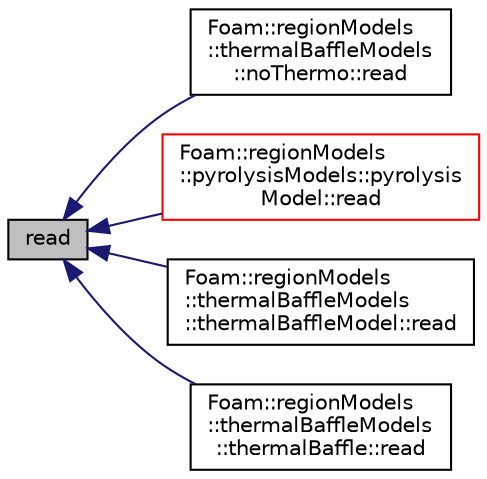 digraph "read"
{
  bgcolor="transparent";
  edge [fontname="Helvetica",fontsize="10",labelfontname="Helvetica",labelfontsize="10"];
  node [fontname="Helvetica",fontsize="10",shape=record];
  rankdir="LR";
  Node54 [label="read",height=0.2,width=0.4,color="black", fillcolor="grey75", style="filled", fontcolor="black"];
  Node54 -> Node55 [dir="back",color="midnightblue",fontsize="10",style="solid",fontname="Helvetica"];
  Node55 [label="Foam::regionModels\l::thermalBaffleModels\l::noThermo::read",height=0.2,width=0.4,color="black",URL="$a30273.html#af816873151ddb0126e98bb2f914d8ed5",tooltip="Read control parameters from dictionary. "];
  Node54 -> Node56 [dir="back",color="midnightblue",fontsize="10",style="solid",fontname="Helvetica"];
  Node56 [label="Foam::regionModels\l::pyrolysisModels::pyrolysis\lModel::read",height=0.2,width=0.4,color="red",URL="$a30045.html#af816873151ddb0126e98bb2f914d8ed5",tooltip="Read control parameters. "];
  Node54 -> Node61 [dir="back",color="midnightblue",fontsize="10",style="solid",fontname="Helvetica"];
  Node61 [label="Foam::regionModels\l::thermalBaffleModels\l::thermalBaffleModel::read",height=0.2,width=0.4,color="black",URL="$a30281.html#af816873151ddb0126e98bb2f914d8ed5",tooltip="Read control parameters from IO dictionary. "];
  Node54 -> Node62 [dir="back",color="midnightblue",fontsize="10",style="solid",fontname="Helvetica"];
  Node62 [label="Foam::regionModels\l::thermalBaffleModels\l::thermalBaffle::read",height=0.2,width=0.4,color="black",URL="$a30277.html#af816873151ddb0126e98bb2f914d8ed5",tooltip="Read control parameters IO dictionary. "];
}

